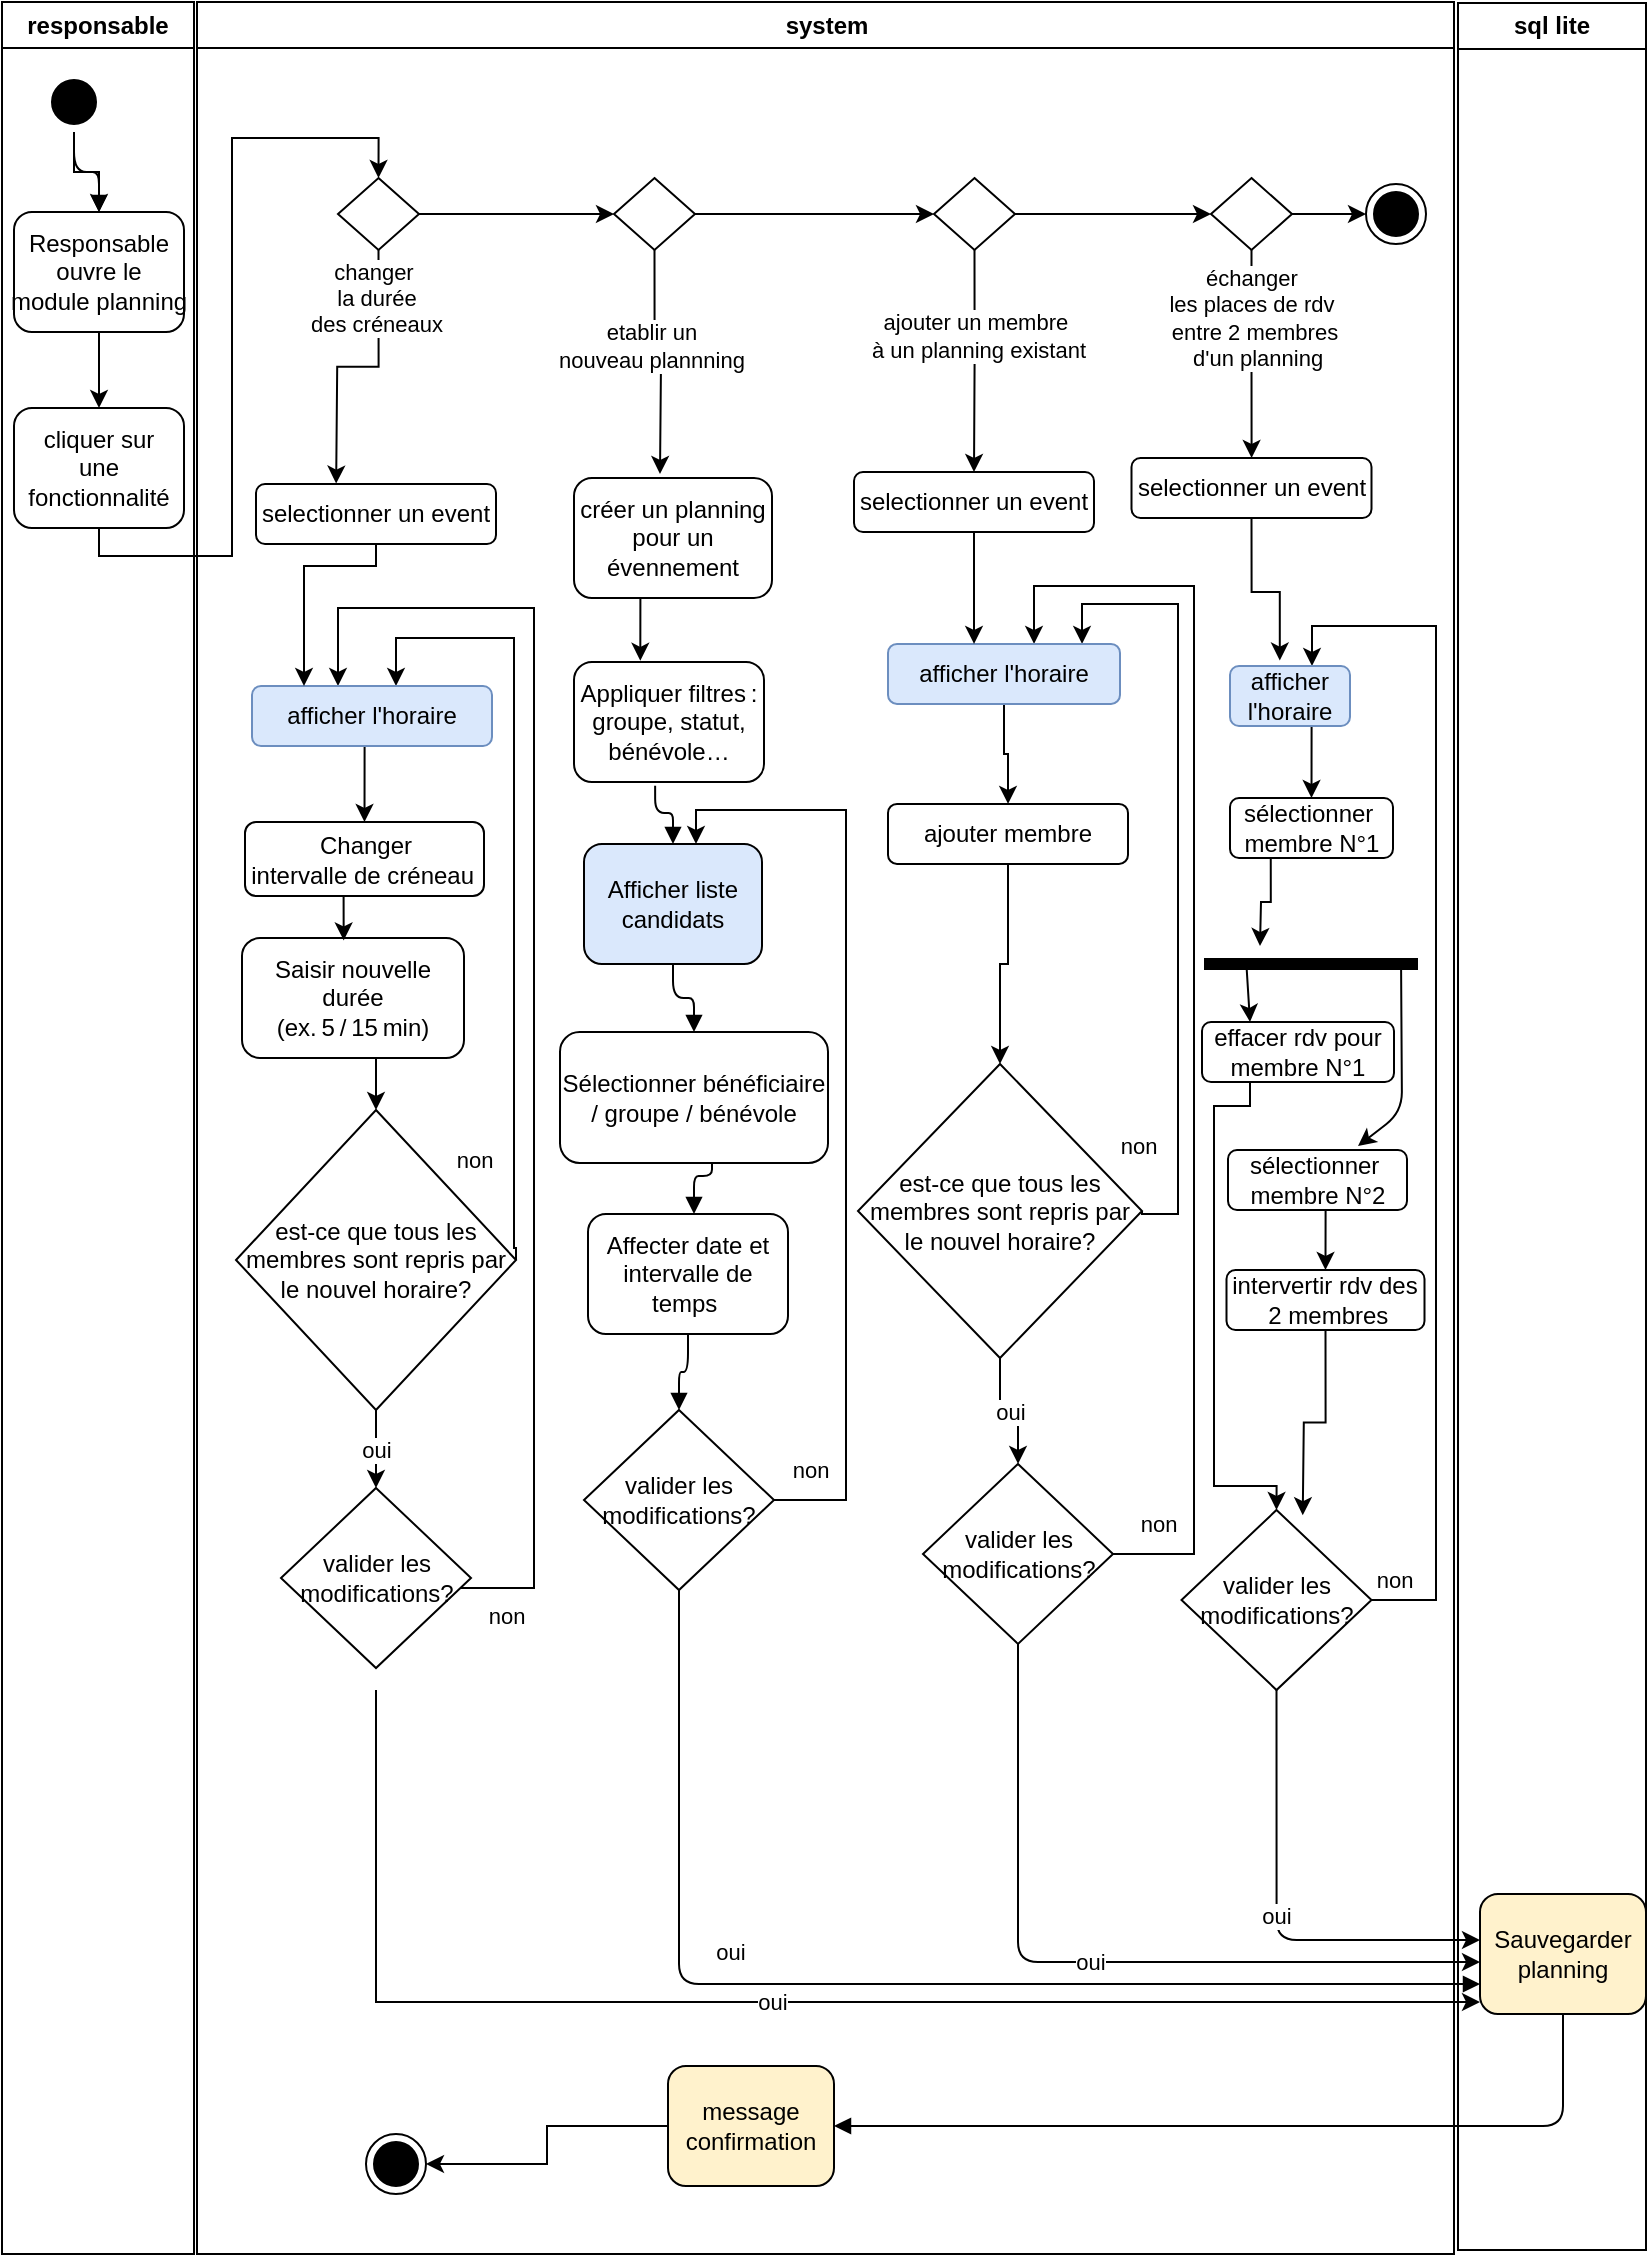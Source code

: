 <mxfile version="28.0.7">
  <diagram id="planning_mgmt" name="Processus Planning">
    <mxGraphModel dx="1164" dy="673" grid="0" gridSize="10" guides="1" tooltips="1" connect="1" arrows="1" fold="1" page="1" pageScale="1" pageWidth="827" pageHeight="1169" math="0" shadow="0">
      <root>
        <mxCell id="0" />
        <mxCell id="1" parent="0" />
        <mxCell id="kb3HNxsTt5EakQqR46-G-233" style="edgeStyle=orthogonalEdgeStyle;rounded=0;orthogonalLoop=1;jettySize=auto;html=1;exitX=0.5;exitY=1;exitDx=0;exitDy=0;entryX=0.5;entryY=0;entryDx=0;entryDy=0;" parent="1" source="103" target="kb3HNxsTt5EakQqR46-G-230" edge="1">
          <mxGeometry relative="1" as="geometry" />
        </mxCell>
        <mxCell id="103" value="Saisir nouvelle durée (ex. 5 / 15 min)" style="rounded=1;whiteSpace=wrap;html=1;" parent="1" vertex="1">
          <mxGeometry x="120" y="474" width="111" height="60" as="geometry" />
        </mxCell>
        <mxCell id="105" value="Appliquer filtres : groupe, statut, bénévole…" style="rounded=1;whiteSpace=wrap;html=1;" parent="1" vertex="1">
          <mxGeometry x="286" y="336" width="95" height="60" as="geometry" />
        </mxCell>
        <mxCell id="106" value="Afficher liste candidats" style="rounded=1;whiteSpace=wrap;html=1;fillColor=#dae8fc;" parent="1" vertex="1">
          <mxGeometry x="291" y="427" width="89" height="60" as="geometry" />
        </mxCell>
        <mxCell id="107" value="Sélectionner bénéficiaire / groupe / bénévole" style="rounded=1;whiteSpace=wrap;html=1;" parent="1" vertex="1">
          <mxGeometry x="279" y="521" width="134" height="65.5" as="geometry" />
        </mxCell>
        <mxCell id="109" value="Affecter date et intervalle de temps&amp;nbsp;" style="rounded=1;whiteSpace=wrap;html=1;" parent="1" vertex="1">
          <mxGeometry x="293" y="612" width="100" height="60" as="geometry" />
        </mxCell>
        <mxCell id="111" value="valider les modifications?" style="rhombus;whiteSpace=wrap;html=1;perimeter=ellipsePerimeter;" parent="1" vertex="1">
          <mxGeometry x="291" y="710" width="95" height="90" as="geometry" />
        </mxCell>
        <mxCell id="209" style="edgeStyle=orthogonalEdgeStyle;endArrow=block;html=1;exitX=0.427;exitY=1.031;exitDx=0;exitDy=0;exitPerimeter=0;" parent="1" source="105" target="106" edge="1">
          <mxGeometry relative="1" as="geometry">
            <mxPoint x="406.0" y="494" as="sourcePoint" />
          </mxGeometry>
        </mxCell>
        <mxCell id="210" style="edgeStyle=orthogonalEdgeStyle;endArrow=block;html=1;" parent="1" source="106" target="107" edge="1">
          <mxGeometry relative="1" as="geometry" />
        </mxCell>
        <mxCell id="211" style="edgeStyle=orthogonalEdgeStyle;endArrow=block;html=1;" parent="1" source="107" target="109" edge="1">
          <mxGeometry relative="1" as="geometry">
            <mxPoint x="401.0" y="654" as="targetPoint" />
            <Array as="points">
              <mxPoint x="355" y="593" />
              <mxPoint x="346" y="593" />
            </Array>
          </mxGeometry>
        </mxCell>
        <mxCell id="217" style="edgeStyle=orthogonalEdgeStyle;endArrow=block;html=1;" parent="1" source="109" target="111" edge="1">
          <mxGeometry relative="1" as="geometry" />
        </mxCell>
        <mxCell id="220" style="edgeStyle=orthogonalEdgeStyle;endArrow=block;html=1;exitX=0.5;exitY=1;exitDx=0;exitDy=0;" parent="1" source="111" target="112" edge="1">
          <mxGeometry relative="1" as="geometry">
            <Array as="points">
              <mxPoint x="339" y="997" />
            </Array>
          </mxGeometry>
        </mxCell>
        <mxCell id="kb3HNxsTt5EakQqR46-G-231" value="oui" style="edgeLabel;html=1;align=center;verticalAlign=middle;resizable=0;points=[];" parent="220" vertex="1" connectable="0">
          <mxGeometry x="-0.249" y="2" relative="1" as="geometry">
            <mxPoint x="-2" y="-14" as="offset" />
          </mxGeometry>
        </mxCell>
        <mxCell id="kb3HNxsTt5EakQqR46-G-223" value="Changer intervalle&amp;nbsp;de&amp;nbsp;créneau&amp;nbsp;" style="rounded=1;whiteSpace=wrap;html=1;" parent="1" vertex="1">
          <mxGeometry x="121.5" y="416" width="119.5" height="37" as="geometry" />
        </mxCell>
        <mxCell id="kb3HNxsTt5EakQqR46-G-224" style="edgeStyle=orthogonalEdgeStyle;rounded=0;orthogonalLoop=1;jettySize=auto;html=1;entryX=0.5;entryY=0;entryDx=0;entryDy=0;" parent="1" source="ZaGfSk4bLFPUF5YWpZtl-254" target="ZaGfSk4bLFPUF5YWpZtl-234" edge="1">
          <mxGeometry relative="1" as="geometry">
            <mxPoint x="256.18" y="191" as="targetPoint" />
            <Array as="points">
              <mxPoint x="49" y="283" />
              <mxPoint x="115" y="283" />
              <mxPoint x="115" y="74" />
              <mxPoint x="188" y="74" />
            </Array>
          </mxGeometry>
        </mxCell>
        <mxCell id="kb3HNxsTt5EakQqR46-G-226" value="créer un planning pour un évennement" style="rounded=1;whiteSpace=wrap;html=1;" parent="1" vertex="1">
          <mxGeometry x="286" y="244" width="99" height="60" as="geometry" />
        </mxCell>
        <mxCell id="kb3HNxsTt5EakQqR46-G-227" style="edgeStyle=orthogonalEdgeStyle;rounded=0;orthogonalLoop=1;jettySize=auto;html=1;exitX=0.5;exitY=1;exitDx=0;exitDy=0;entryX=0.349;entryY=-0.01;entryDx=0;entryDy=0;entryPerimeter=0;" parent="1" source="kb3HNxsTt5EakQqR46-G-226" target="105" edge="1">
          <mxGeometry relative="1" as="geometry" />
        </mxCell>
        <mxCell id="kb3HNxsTt5EakQqR46-G-228" value="selectionner un event" style="rounded=1;whiteSpace=wrap;html=1;" parent="1" vertex="1">
          <mxGeometry x="127" y="247" width="120" height="30" as="geometry" />
        </mxCell>
        <mxCell id="kb3HNxsTt5EakQqR46-G-229" style="edgeStyle=orthogonalEdgeStyle;rounded=0;orthogonalLoop=1;jettySize=auto;html=1;exitX=0.5;exitY=1;exitDx=0;exitDy=0;entryX=0.458;entryY=0.02;entryDx=0;entryDy=0;entryPerimeter=0;" parent="1" source="kb3HNxsTt5EakQqR46-G-223" target="103" edge="1">
          <mxGeometry relative="1" as="geometry" />
        </mxCell>
        <mxCell id="kb3HNxsTt5EakQqR46-G-235" value="oui" style="edgeStyle=orthogonalEdgeStyle;rounded=0;orthogonalLoop=1;jettySize=auto;html=1;exitX=0.5;exitY=1;exitDx=0;exitDy=0;entryX=0.5;entryY=0;entryDx=0;entryDy=0;" parent="1" source="kb3HNxsTt5EakQqR46-G-230" target="kb3HNxsTt5EakQqR46-G-234" edge="1">
          <mxGeometry relative="1" as="geometry" />
        </mxCell>
        <mxCell id="kb3HNxsTt5EakQqR46-G-236" value="non" style="edgeStyle=orthogonalEdgeStyle;rounded=0;orthogonalLoop=1;jettySize=auto;html=1;exitX=1;exitY=0.5;exitDx=0;exitDy=0;" parent="1" source="kb3HNxsTt5EakQqR46-G-230" target="kb3HNxsTt5EakQqR46-G-237" edge="1">
          <mxGeometry x="-0.738" y="20" relative="1" as="geometry">
            <mxPoint x="76" y="524" as="targetPoint" />
            <Array as="points">
              <mxPoint x="256" y="629" />
              <mxPoint x="256" y="324" />
              <mxPoint x="197" y="324" />
            </Array>
            <mxPoint as="offset" />
          </mxGeometry>
        </mxCell>
        <mxCell id="kb3HNxsTt5EakQqR46-G-230" value="est-ce que tous les membres sont repris par le nouvel horaire?" style="rhombus;whiteSpace=wrap;html=1;perimeter=ellipsePerimeter;" parent="1" vertex="1">
          <mxGeometry x="117" y="560" width="140" height="150" as="geometry" />
        </mxCell>
        <mxCell id="kb3HNxsTt5EakQqR46-G-232" value="non" style="edgeStyle=orthogonalEdgeStyle;rounded=0;orthogonalLoop=1;jettySize=auto;html=1;exitX=1;exitY=0.5;exitDx=0;exitDy=0;" parent="1" source="111" target="106" edge="1">
          <mxGeometry x="-0.923" y="15" relative="1" as="geometry">
            <Array as="points">
              <mxPoint x="422" y="755" />
              <mxPoint x="422" y="410" />
              <mxPoint x="347" y="410" />
            </Array>
            <mxPoint as="offset" />
          </mxGeometry>
        </mxCell>
        <mxCell id="kb3HNxsTt5EakQqR46-G-241" value="non" style="edgeStyle=orthogonalEdgeStyle;rounded=0;orthogonalLoop=1;jettySize=auto;html=1;exitX=1;exitY=0.5;exitDx=0;exitDy=0;" parent="1" source="kb3HNxsTt5EakQqR46-G-234" target="kb3HNxsTt5EakQqR46-G-237" edge="1">
          <mxGeometry x="-0.827" y="-14" relative="1" as="geometry">
            <Array as="points">
              <mxPoint x="215" y="799" />
              <mxPoint x="266" y="799" />
              <mxPoint x="266" y="309" />
              <mxPoint x="168" y="309" />
            </Array>
            <mxPoint as="offset" />
          </mxGeometry>
        </mxCell>
        <mxCell id="kb3HNxsTt5EakQqR46-G-234" value="valider les modifications?" style="rhombus;whiteSpace=wrap;html=1;perimeter=ellipsePerimeter;" parent="1" vertex="1">
          <mxGeometry x="139.5" y="749" width="95" height="90" as="geometry" />
        </mxCell>
        <mxCell id="kb3HNxsTt5EakQqR46-G-239" style="edgeStyle=orthogonalEdgeStyle;rounded=0;orthogonalLoop=1;jettySize=auto;html=1;exitX=0.5;exitY=1;exitDx=0;exitDy=0;entryX=0.5;entryY=0;entryDx=0;entryDy=0;" parent="1" source="kb3HNxsTt5EakQqR46-G-237" target="kb3HNxsTt5EakQqR46-G-223" edge="1">
          <mxGeometry relative="1" as="geometry" />
        </mxCell>
        <mxCell id="kb3HNxsTt5EakQqR46-G-237" value="afficher l&#39;horaire" style="rounded=1;whiteSpace=wrap;html=1;fillColor=#dae8fc;strokeColor=#6c8ebf;" parent="1" vertex="1">
          <mxGeometry x="125" y="348" width="120" height="30" as="geometry" />
        </mxCell>
        <mxCell id="kb3HNxsTt5EakQqR46-G-238" style="edgeStyle=orthogonalEdgeStyle;rounded=0;orthogonalLoop=1;jettySize=auto;html=1;exitX=0.5;exitY=1;exitDx=0;exitDy=0;" parent="1" source="kb3HNxsTt5EakQqR46-G-228" target="kb3HNxsTt5EakQqR46-G-237" edge="1">
          <mxGeometry relative="1" as="geometry">
            <Array as="points">
              <mxPoint x="187" y="288" />
              <mxPoint x="151" y="288" />
            </Array>
          </mxGeometry>
        </mxCell>
        <mxCell id="kb3HNxsTt5EakQqR46-G-245" value="ajouter membre" style="rounded=1;whiteSpace=wrap;html=1;" parent="1" vertex="1">
          <mxGeometry x="443" y="406.95" width="120" height="30" as="geometry" />
        </mxCell>
        <mxCell id="kb3HNxsTt5EakQqR46-G-246" value="selectionner un event" style="rounded=1;whiteSpace=wrap;html=1;" parent="1" vertex="1">
          <mxGeometry x="426" y="241" width="120" height="30" as="geometry" />
        </mxCell>
        <mxCell id="kb3HNxsTt5EakQqR46-G-247" style="edgeStyle=orthogonalEdgeStyle;rounded=0;orthogonalLoop=1;jettySize=auto;html=1;exitX=0.5;exitY=1;exitDx=0;exitDy=0;" parent="1" source="kb3HNxsTt5EakQqR46-G-245" target="kb3HNxsTt5EakQqR46-G-250" edge="1">
          <mxGeometry relative="1" as="geometry">
            <mxPoint x="502.54" y="458.15" as="targetPoint" />
          </mxGeometry>
        </mxCell>
        <mxCell id="kb3HNxsTt5EakQqR46-G-248" value="oui" style="edgeStyle=orthogonalEdgeStyle;rounded=0;orthogonalLoop=1;jettySize=auto;html=1;exitX=0.5;exitY=1;exitDx=0;exitDy=0;entryX=0.5;entryY=0;entryDx=0;entryDy=0;" parent="1" source="kb3HNxsTt5EakQqR46-G-250" target="kb3HNxsTt5EakQqR46-G-252" edge="1">
          <mxGeometry relative="1" as="geometry" />
        </mxCell>
        <mxCell id="kb3HNxsTt5EakQqR46-G-249" value="non" style="edgeStyle=orthogonalEdgeStyle;rounded=0;orthogonalLoop=1;jettySize=auto;html=1;exitX=1;exitY=0.5;exitDx=0;exitDy=0;" parent="1" source="kb3HNxsTt5EakQqR46-G-250" target="kb3HNxsTt5EakQqR46-G-254" edge="1">
          <mxGeometry x="-0.727" y="20" relative="1" as="geometry">
            <mxPoint x="418" y="506.95" as="targetPoint" />
            <Array as="points">
              <mxPoint x="588" y="612" />
              <mxPoint x="588" y="307" />
              <mxPoint x="540" y="307" />
            </Array>
            <mxPoint as="offset" />
          </mxGeometry>
        </mxCell>
        <mxCell id="kb3HNxsTt5EakQqR46-G-250" value="est-ce que tous les membres sont repris par le nouvel horaire?" style="rhombus;whiteSpace=wrap;html=1;perimeter=ellipsePerimeter;" parent="1" vertex="1">
          <mxGeometry x="428" y="537" width="142" height="147" as="geometry" />
        </mxCell>
        <mxCell id="kb3HNxsTt5EakQqR46-G-251" value="non" style="edgeStyle=orthogonalEdgeStyle;rounded=0;orthogonalLoop=1;jettySize=auto;html=1;exitX=1;exitY=0.5;exitDx=0;exitDy=0;" parent="1" source="kb3HNxsTt5EakQqR46-G-252" target="kb3HNxsTt5EakQqR46-G-254" edge="1">
          <mxGeometry x="-0.931" y="15" relative="1" as="geometry">
            <Array as="points">
              <mxPoint x="596" y="782" />
              <mxPoint x="596" y="298" />
              <mxPoint x="516" y="298" />
            </Array>
            <mxPoint as="offset" />
          </mxGeometry>
        </mxCell>
        <mxCell id="kb3HNxsTt5EakQqR46-G-256" value="oui" style="edgeStyle=orthogonalEdgeStyle;rounded=1;orthogonalLoop=1;jettySize=auto;html=1;exitX=0.5;exitY=1;exitDx=0;exitDy=0;curved=0;" parent="1" source="kb3HNxsTt5EakQqR46-G-252" target="112" edge="1">
          <mxGeometry relative="1" as="geometry">
            <Array as="points">
              <mxPoint x="508" y="986" />
            </Array>
          </mxGeometry>
        </mxCell>
        <mxCell id="kb3HNxsTt5EakQqR46-G-252" value="valider les modifications?" style="rhombus;whiteSpace=wrap;html=1;perimeter=ellipsePerimeter;" parent="1" vertex="1">
          <mxGeometry x="460.5" y="736.95" width="95" height="90" as="geometry" />
        </mxCell>
        <mxCell id="kb3HNxsTt5EakQqR46-G-253" style="edgeStyle=orthogonalEdgeStyle;rounded=0;orthogonalLoop=1;jettySize=auto;html=1;exitX=0.5;exitY=1;exitDx=0;exitDy=0;entryX=0.5;entryY=0;entryDx=0;entryDy=0;" parent="1" source="kb3HNxsTt5EakQqR46-G-254" target="kb3HNxsTt5EakQqR46-G-245" edge="1">
          <mxGeometry relative="1" as="geometry" />
        </mxCell>
        <mxCell id="kb3HNxsTt5EakQqR46-G-254" value="afficher l&#39;horaire" style="rounded=1;whiteSpace=wrap;html=1;fillColor=#dae8fc;strokeColor=#6c8ebf;" parent="1" vertex="1">
          <mxGeometry x="443" y="326.95" width="116" height="30" as="geometry" />
        </mxCell>
        <mxCell id="kb3HNxsTt5EakQqR46-G-255" style="edgeStyle=orthogonalEdgeStyle;rounded=0;orthogonalLoop=1;jettySize=auto;html=1;" parent="1" source="kb3HNxsTt5EakQqR46-G-246" target="kb3HNxsTt5EakQqR46-G-254" edge="1">
          <mxGeometry relative="1" as="geometry">
            <mxPoint x="485.98" y="253.95" as="sourcePoint" />
            <mxPoint x="485.98" y="326.95" as="targetPoint" />
            <Array as="points">
              <mxPoint x="486" y="312" />
              <mxPoint x="486" y="312" />
            </Array>
          </mxGeometry>
        </mxCell>
        <mxCell id="kb3HNxsTt5EakQqR46-G-280" style="edgeStyle=orthogonalEdgeStyle;rounded=0;orthogonalLoop=1;jettySize=auto;html=1;exitX=0.25;exitY=1;exitDx=0;exitDy=0;entryX=0.5;entryY=0;entryDx=0;entryDy=0;" parent="1" source="kb3HNxsTt5EakQqR46-G-260" target="kb3HNxsTt5EakQqR46-G-267" edge="1">
          <mxGeometry relative="1" as="geometry">
            <Array as="points">
              <mxPoint x="624" y="558" />
              <mxPoint x="606" y="558" />
              <mxPoint x="606" y="748" />
              <mxPoint x="637" y="748" />
            </Array>
          </mxGeometry>
        </mxCell>
        <mxCell id="kb3HNxsTt5EakQqR46-G-260" value="effacer rdv pour membre N°1" style="rounded=1;whiteSpace=wrap;html=1;" parent="1" vertex="1">
          <mxGeometry x="600" y="516" width="96" height="30" as="geometry" />
        </mxCell>
        <mxCell id="kb3HNxsTt5EakQqR46-G-266" value="non" style="edgeStyle=orthogonalEdgeStyle;rounded=0;orthogonalLoop=1;jettySize=auto;html=1;exitX=1;exitY=0.5;exitDx=0;exitDy=0;" parent="1" source="kb3HNxsTt5EakQqR46-G-267" target="kb3HNxsTt5EakQqR46-G-269" edge="1">
          <mxGeometry x="-0.961" y="10" relative="1" as="geometry">
            <Array as="points">
              <mxPoint x="717" y="805" />
              <mxPoint x="717" y="318" />
              <mxPoint x="655" y="318" />
            </Array>
            <mxPoint as="offset" />
          </mxGeometry>
        </mxCell>
        <mxCell id="kb3HNxsTt5EakQqR46-G-283" style="edgeStyle=orthogonalEdgeStyle;rounded=0;orthogonalLoop=1;jettySize=auto;html=1;exitX=0.5;exitY=1;exitDx=0;exitDy=0;entryX=0.5;entryY=0;entryDx=0;entryDy=0;" parent="1" source="kb3HNxsTt5EakQqR46-G-269" target="kb3HNxsTt5EakQqR46-G-272" edge="1">
          <mxGeometry relative="1" as="geometry" />
        </mxCell>
        <mxCell id="kb3HNxsTt5EakQqR46-G-269" value="afficher l&#39;horaire" style="rounded=1;whiteSpace=wrap;html=1;fillColor=#dae8fc;strokeColor=#6c8ebf;" parent="1" vertex="1">
          <mxGeometry x="614" y="338" width="60" height="30" as="geometry" />
        </mxCell>
        <mxCell id="kb3HNxsTt5EakQqR46-G-270" style="edgeStyle=orthogonalEdgeStyle;rounded=0;orthogonalLoop=1;jettySize=auto;html=1;exitX=0.5;exitY=1;exitDx=0;exitDy=0;entryX=0.415;entryY=-0.09;entryDx=0;entryDy=0;entryPerimeter=0;" parent="1" source="kb3HNxsTt5EakQqR46-G-261" target="kb3HNxsTt5EakQqR46-G-269" edge="1">
          <mxGeometry relative="1" as="geometry" />
        </mxCell>
        <mxCell id="kb3HNxsTt5EakQqR46-G-275" value="" style="html=1;points=[];perimeter=orthogonalPerimeter;fillColor=strokeColor;rotation=90;" parent="1" vertex="1">
          <mxGeometry x="652" y="434" width="5" height="106" as="geometry" />
        </mxCell>
        <mxCell id="kb3HNxsTt5EakQqR46-G-276" style="edgeStyle=orthogonalEdgeStyle;rounded=0;orthogonalLoop=1;jettySize=auto;html=1;exitX=0.25;exitY=1;exitDx=0;exitDy=0;" parent="1" source="kb3HNxsTt5EakQqR46-G-272" edge="1">
          <mxGeometry relative="1" as="geometry">
            <mxPoint x="629" y="478" as="targetPoint" />
          </mxGeometry>
        </mxCell>
        <mxCell id="kb3HNxsTt5EakQqR46-G-277" value="" style="endArrow=classic;html=1;rounded=0;entryX=0.25;entryY=0;entryDx=0;entryDy=0;exitX=0.462;exitY=0.805;exitDx=0;exitDy=0;exitPerimeter=0;" parent="1" source="kb3HNxsTt5EakQqR46-G-275" target="kb3HNxsTt5EakQqR46-G-260" edge="1">
          <mxGeometry width="50" height="50" relative="1" as="geometry">
            <mxPoint x="339" y="568" as="sourcePoint" />
            <mxPoint x="349" y="528" as="targetPoint" />
          </mxGeometry>
        </mxCell>
        <mxCell id="kb3HNxsTt5EakQqR46-G-278" value="" style="endArrow=classic;html=1;rounded=1;exitX=0.95;exitY=0.075;exitDx=0;exitDy=0;exitPerimeter=0;curved=0;" parent="1" source="kb3HNxsTt5EakQqR46-G-275" edge="1">
          <mxGeometry width="50" height="50" relative="1" as="geometry">
            <mxPoint x="709" y="508" as="sourcePoint" />
            <mxPoint x="678" y="578" as="targetPoint" />
            <Array as="points">
              <mxPoint x="700" y="561" />
            </Array>
          </mxGeometry>
        </mxCell>
        <mxCell id="kb3HNxsTt5EakQqR46-G-282" value="oui" style="edgeStyle=orthogonalEdgeStyle;rounded=1;orthogonalLoop=1;jettySize=auto;html=1;exitX=0.5;exitY=1;exitDx=0;exitDy=0;curved=0;" parent="1" source="kb3HNxsTt5EakQqR46-G-267" target="112" edge="1">
          <mxGeometry relative="1" as="geometry">
            <Array as="points">
              <mxPoint x="637" y="975" />
            </Array>
          </mxGeometry>
        </mxCell>
        <mxCell id="ZaGfSk4bLFPUF5YWpZtl-222" value="responsable" style="swimlane;whiteSpace=wrap;html=1;" vertex="1" parent="1">
          <mxGeometry y="6" width="96" height="1126" as="geometry" />
        </mxCell>
        <mxCell id="ZaGfSk4bLFPUF5YWpZtl-255" style="edgeStyle=orthogonalEdgeStyle;rounded=0;orthogonalLoop=1;jettySize=auto;html=1;exitX=0.5;exitY=1;exitDx=0;exitDy=0;" edge="1" parent="ZaGfSk4bLFPUF5YWpZtl-222" source="101" target="ZaGfSk4bLFPUF5YWpZtl-254">
          <mxGeometry relative="1" as="geometry" />
        </mxCell>
        <mxCell id="101" value="Responsable ouvre le module planning" style="rounded=1;whiteSpace=wrap;html=1;" parent="ZaGfSk4bLFPUF5YWpZtl-222" vertex="1">
          <mxGeometry x="6" y="105" width="85" height="60" as="geometry" />
        </mxCell>
        <mxCell id="ZaGfSk4bLFPUF5YWpZtl-226" value="" style="edgeStyle=orthogonalEdgeStyle;rounded=0;orthogonalLoop=1;jettySize=auto;html=1;" edge="1" parent="ZaGfSk4bLFPUF5YWpZtl-222" source="100" target="101">
          <mxGeometry relative="1" as="geometry" />
        </mxCell>
        <mxCell id="100" style="ellipse;shape=startState;fillColor=#000000;strokeColor=#000000;" parent="ZaGfSk4bLFPUF5YWpZtl-222" vertex="1">
          <mxGeometry x="21" y="35" width="30" height="30" as="geometry" />
        </mxCell>
        <mxCell id="201" style="edgeStyle=orthogonalEdgeStyle;endArrow=block;html=1;" parent="ZaGfSk4bLFPUF5YWpZtl-222" source="100" target="101" edge="1">
          <mxGeometry relative="1" as="geometry" />
        </mxCell>
        <mxCell id="ZaGfSk4bLFPUF5YWpZtl-254" value="cliquer sur&lt;div&gt;une fonctionnalité&lt;/div&gt;" style="rounded=1;whiteSpace=wrap;html=1;" vertex="1" parent="ZaGfSk4bLFPUF5YWpZtl-222">
          <mxGeometry x="6" y="203" width="85" height="60" as="geometry" />
        </mxCell>
        <mxCell id="ZaGfSk4bLFPUF5YWpZtl-223" value="sql lite" style="swimlane;whiteSpace=wrap;html=1;" vertex="1" parent="1">
          <mxGeometry x="728" y="6.5" width="94" height="1123.5" as="geometry" />
        </mxCell>
        <mxCell id="112" value="Sauvegarder planning" style="rounded=1;whiteSpace=wrap;html=1;fillColor=#fff2cc;" parent="ZaGfSk4bLFPUF5YWpZtl-223" vertex="1">
          <mxGeometry x="11" y="945.5" width="83" height="60" as="geometry" />
        </mxCell>
        <mxCell id="ZaGfSk4bLFPUF5YWpZtl-227" value="system" style="swimlane;whiteSpace=wrap;html=1;" vertex="1" parent="1">
          <mxGeometry x="97.5" y="6" width="628.5" height="1126" as="geometry" />
        </mxCell>
        <mxCell id="kb3HNxsTt5EakQqR46-G-273" value="sélectionner&amp;nbsp;&lt;div&gt;membre N°2&lt;/div&gt;" style="rounded=1;whiteSpace=wrap;html=1;" parent="ZaGfSk4bLFPUF5YWpZtl-227" vertex="1">
          <mxGeometry x="515.5" y="574" width="89.5" height="30" as="geometry" />
        </mxCell>
        <mxCell id="ZaGfSk4bLFPUF5YWpZtl-231" style="edgeStyle=orthogonalEdgeStyle;rounded=0;orthogonalLoop=1;jettySize=auto;html=1;exitX=0.5;exitY=1;exitDx=0;exitDy=0;" edge="1" parent="ZaGfSk4bLFPUF5YWpZtl-227" source="kb3HNxsTt5EakQqR46-G-271">
          <mxGeometry relative="1" as="geometry">
            <mxPoint x="552.881" y="756.619" as="targetPoint" />
          </mxGeometry>
        </mxCell>
        <mxCell id="kb3HNxsTt5EakQqR46-G-271" value="intervertir rdv des&lt;div&gt;&amp;nbsp;2 membres&lt;/div&gt;" style="rounded=1;whiteSpace=wrap;html=1;" parent="ZaGfSk4bLFPUF5YWpZtl-227" vertex="1">
          <mxGeometry x="514.75" y="634" width="99" height="30" as="geometry" />
        </mxCell>
        <mxCell id="kb3HNxsTt5EakQqR46-G-279" style="edgeStyle=orthogonalEdgeStyle;rounded=0;orthogonalLoop=1;jettySize=auto;html=1;exitX=0.5;exitY=1;exitDx=0;exitDy=0;entryX=0.5;entryY=0;entryDx=0;entryDy=0;" parent="ZaGfSk4bLFPUF5YWpZtl-227" source="kb3HNxsTt5EakQqR46-G-273" target="kb3HNxsTt5EakQqR46-G-271" edge="1">
          <mxGeometry relative="1" as="geometry" />
        </mxCell>
        <mxCell id="kb3HNxsTt5EakQqR46-G-272" value="sélectionner&amp;nbsp;&lt;div&gt;membre N°1&lt;/div&gt;" style="rounded=1;whiteSpace=wrap;html=1;" parent="ZaGfSk4bLFPUF5YWpZtl-227" vertex="1">
          <mxGeometry x="516.5" y="398" width="81.5" height="30" as="geometry" />
        </mxCell>
        <mxCell id="kb3HNxsTt5EakQqR46-G-261" value="selectionner un event" style="rounded=1;whiteSpace=wrap;html=1;" parent="ZaGfSk4bLFPUF5YWpZtl-227" vertex="1">
          <mxGeometry x="467.25" y="228" width="120" height="30" as="geometry" />
        </mxCell>
        <mxCell id="kb3HNxsTt5EakQqR46-G-267" value="valider les modifications?" style="rhombus;whiteSpace=wrap;html=1;perimeter=ellipsePerimeter;" parent="ZaGfSk4bLFPUF5YWpZtl-227" vertex="1">
          <mxGeometry x="492.25" y="754" width="95" height="90" as="geometry" />
        </mxCell>
        <mxCell id="kb3HNxsTt5EakQqR46-G-242" value="oui" style="edgeStyle=orthogonalEdgeStyle;rounded=0;orthogonalLoop=1;jettySize=auto;html=1;exitX=0.5;exitY=1;exitDx=0;exitDy=0;" parent="ZaGfSk4bLFPUF5YWpZtl-227" edge="1">
          <mxGeometry relative="1" as="geometry">
            <Array as="points">
              <mxPoint x="90" y="1000" />
            </Array>
            <mxPoint x="89.5" y="844" as="sourcePoint" />
            <mxPoint x="641.5" y="1000" as="targetPoint" />
          </mxGeometry>
        </mxCell>
        <mxCell id="ZaGfSk4bLFPUF5YWpZtl-233" style="edgeStyle=orthogonalEdgeStyle;rounded=0;orthogonalLoop=1;jettySize=auto;html=1;exitX=0;exitY=0.5;exitDx=0;exitDy=0;entryX=1;entryY=0.5;entryDx=0;entryDy=0;" edge="1" parent="ZaGfSk4bLFPUF5YWpZtl-227" source="ZaGfSk4bLFPUF5YWpZtl-232" target="113">
          <mxGeometry relative="1" as="geometry" />
        </mxCell>
        <mxCell id="ZaGfSk4bLFPUF5YWpZtl-232" value="message confirmation" style="rounded=1;whiteSpace=wrap;html=1;fillColor=#fff2cc;" vertex="1" parent="ZaGfSk4bLFPUF5YWpZtl-227">
          <mxGeometry x="235.5" y="1032" width="83" height="60" as="geometry" />
        </mxCell>
        <mxCell id="113" style="ellipse;shape=endState;fillColor=strokeColor;" parent="ZaGfSk4bLFPUF5YWpZtl-227" vertex="1">
          <mxGeometry x="84.5" y="1066" width="30" height="30" as="geometry" />
        </mxCell>
        <mxCell id="ZaGfSk4bLFPUF5YWpZtl-236" style="edgeStyle=orthogonalEdgeStyle;rounded=0;orthogonalLoop=1;jettySize=auto;html=1;exitX=0.5;exitY=1;exitDx=0;exitDy=0;" edge="1" parent="ZaGfSk4bLFPUF5YWpZtl-227" source="ZaGfSk4bLFPUF5YWpZtl-234">
          <mxGeometry relative="1" as="geometry">
            <mxPoint x="69.58" y="240.8" as="targetPoint" />
          </mxGeometry>
        </mxCell>
        <mxCell id="ZaGfSk4bLFPUF5YWpZtl-242" value="changer&amp;nbsp;&lt;div&gt;la durée&lt;/div&gt;&lt;div&gt;des créneaux&lt;/div&gt;" style="edgeLabel;html=1;align=center;verticalAlign=middle;resizable=0;points=[];" vertex="1" connectable="0" parent="ZaGfSk4bLFPUF5YWpZtl-236">
          <mxGeometry x="-0.655" y="-2" relative="1" as="geometry">
            <mxPoint as="offset" />
          </mxGeometry>
        </mxCell>
        <mxCell id="ZaGfSk4bLFPUF5YWpZtl-249" style="edgeStyle=orthogonalEdgeStyle;rounded=0;orthogonalLoop=1;jettySize=auto;html=1;entryX=0;entryY=0.5;entryDx=0;entryDy=0;" edge="1" parent="ZaGfSk4bLFPUF5YWpZtl-227" source="ZaGfSk4bLFPUF5YWpZtl-234" target="ZaGfSk4bLFPUF5YWpZtl-237">
          <mxGeometry relative="1" as="geometry" />
        </mxCell>
        <mxCell id="ZaGfSk4bLFPUF5YWpZtl-234" value="" style="rhombus;whiteSpace=wrap;html=1;" vertex="1" parent="ZaGfSk4bLFPUF5YWpZtl-227">
          <mxGeometry x="70.5" y="88" width="40.5" height="36" as="geometry" />
        </mxCell>
        <mxCell id="ZaGfSk4bLFPUF5YWpZtl-251" style="edgeStyle=orthogonalEdgeStyle;rounded=0;orthogonalLoop=1;jettySize=auto;html=1;exitX=1;exitY=0.5;exitDx=0;exitDy=0;entryX=0;entryY=0.5;entryDx=0;entryDy=0;" edge="1" parent="ZaGfSk4bLFPUF5YWpZtl-227" source="ZaGfSk4bLFPUF5YWpZtl-238" target="ZaGfSk4bLFPUF5YWpZtl-239">
          <mxGeometry relative="1" as="geometry" />
        </mxCell>
        <mxCell id="ZaGfSk4bLFPUF5YWpZtl-238" value="" style="rhombus;whiteSpace=wrap;html=1;" vertex="1" parent="ZaGfSk4bLFPUF5YWpZtl-227">
          <mxGeometry x="368.5" y="88" width="40.5" height="36" as="geometry" />
        </mxCell>
        <mxCell id="ZaGfSk4bLFPUF5YWpZtl-247" value="" style="edgeStyle=orthogonalEdgeStyle;rounded=0;orthogonalLoop=1;jettySize=auto;html=1;" edge="1" parent="ZaGfSk4bLFPUF5YWpZtl-227" source="ZaGfSk4bLFPUF5YWpZtl-239" target="kb3HNxsTt5EakQqR46-G-261">
          <mxGeometry relative="1" as="geometry" />
        </mxCell>
        <mxCell id="ZaGfSk4bLFPUF5YWpZtl-248" value="échanger&amp;nbsp;&lt;div&gt;les places de rdv&amp;nbsp;&lt;/div&gt;&lt;div&gt;entre 2 membres&lt;/div&gt;&lt;div&gt;&amp;nbsp;d&#39;un planning&lt;/div&gt;" style="edgeLabel;html=1;align=center;verticalAlign=middle;resizable=0;points=[];" vertex="1" connectable="0" parent="ZaGfSk4bLFPUF5YWpZtl-247">
          <mxGeometry x="-0.342" y="1" relative="1" as="geometry">
            <mxPoint as="offset" />
          </mxGeometry>
        </mxCell>
        <mxCell id="ZaGfSk4bLFPUF5YWpZtl-253" style="edgeStyle=orthogonalEdgeStyle;rounded=0;orthogonalLoop=1;jettySize=auto;html=1;exitX=1;exitY=0.5;exitDx=0;exitDy=0;entryX=0;entryY=0.5;entryDx=0;entryDy=0;" edge="1" parent="ZaGfSk4bLFPUF5YWpZtl-227" source="ZaGfSk4bLFPUF5YWpZtl-239" target="ZaGfSk4bLFPUF5YWpZtl-252">
          <mxGeometry relative="1" as="geometry" />
        </mxCell>
        <mxCell id="ZaGfSk4bLFPUF5YWpZtl-239" value="" style="rhombus;whiteSpace=wrap;html=1;" vertex="1" parent="ZaGfSk4bLFPUF5YWpZtl-227">
          <mxGeometry x="507" y="88" width="40.5" height="36" as="geometry" />
        </mxCell>
        <mxCell id="ZaGfSk4bLFPUF5YWpZtl-250" style="edgeStyle=orthogonalEdgeStyle;rounded=0;orthogonalLoop=1;jettySize=auto;html=1;exitX=1;exitY=0.5;exitDx=0;exitDy=0;entryX=0;entryY=0.5;entryDx=0;entryDy=0;" edge="1" parent="ZaGfSk4bLFPUF5YWpZtl-227" source="ZaGfSk4bLFPUF5YWpZtl-237" target="ZaGfSk4bLFPUF5YWpZtl-238">
          <mxGeometry relative="1" as="geometry" />
        </mxCell>
        <mxCell id="ZaGfSk4bLFPUF5YWpZtl-237" value="" style="rhombus;whiteSpace=wrap;html=1;" vertex="1" parent="ZaGfSk4bLFPUF5YWpZtl-227">
          <mxGeometry x="208.5" y="88" width="40.5" height="36" as="geometry" />
        </mxCell>
        <mxCell id="ZaGfSk4bLFPUF5YWpZtl-252" value="" style="ellipse;html=1;shape=endState;fillColor=strokeColor;" vertex="1" parent="ZaGfSk4bLFPUF5YWpZtl-227">
          <mxGeometry x="584.5" y="91" width="30" height="30" as="geometry" />
        </mxCell>
        <mxCell id="222" style="edgeStyle=orthogonalEdgeStyle;endArrow=block;html=1;" parent="1" source="112" target="ZaGfSk4bLFPUF5YWpZtl-232" edge="1">
          <mxGeometry relative="1" as="geometry">
            <Array as="points">
              <mxPoint x="781" y="1068" />
            </Array>
          </mxGeometry>
        </mxCell>
        <mxCell id="ZaGfSk4bLFPUF5YWpZtl-243" style="edgeStyle=orthogonalEdgeStyle;rounded=0;orthogonalLoop=1;jettySize=auto;html=1;exitX=0.5;exitY=1;exitDx=0;exitDy=0;" edge="1" parent="1" source="ZaGfSk4bLFPUF5YWpZtl-237">
          <mxGeometry relative="1" as="geometry">
            <mxPoint x="329" y="242" as="targetPoint" />
          </mxGeometry>
        </mxCell>
        <mxCell id="ZaGfSk4bLFPUF5YWpZtl-244" value="etablir un&amp;nbsp;&lt;div&gt;nouveau plannning&amp;nbsp;&lt;/div&gt;" style="edgeLabel;html=1;align=center;verticalAlign=middle;resizable=0;points=[];" vertex="1" connectable="0" parent="ZaGfSk4bLFPUF5YWpZtl-243">
          <mxGeometry x="-0.17" y="-1" relative="1" as="geometry">
            <mxPoint as="offset" />
          </mxGeometry>
        </mxCell>
        <mxCell id="ZaGfSk4bLFPUF5YWpZtl-245" style="edgeStyle=orthogonalEdgeStyle;rounded=0;orthogonalLoop=1;jettySize=auto;html=1;exitX=0.5;exitY=1;exitDx=0;exitDy=0;entryX=0.5;entryY=0;entryDx=0;entryDy=0;" edge="1" parent="1" source="ZaGfSk4bLFPUF5YWpZtl-238" target="kb3HNxsTt5EakQqR46-G-246">
          <mxGeometry relative="1" as="geometry" />
        </mxCell>
        <mxCell id="ZaGfSk4bLFPUF5YWpZtl-246" value="ajouter un membre&amp;nbsp;&lt;div&gt;à un planning existant&lt;/div&gt;" style="edgeLabel;html=1;align=center;verticalAlign=middle;resizable=0;points=[];" vertex="1" connectable="0" parent="ZaGfSk4bLFPUF5YWpZtl-245">
          <mxGeometry x="-0.223" y="1" relative="1" as="geometry">
            <mxPoint as="offset" />
          </mxGeometry>
        </mxCell>
      </root>
    </mxGraphModel>
  </diagram>
</mxfile>
